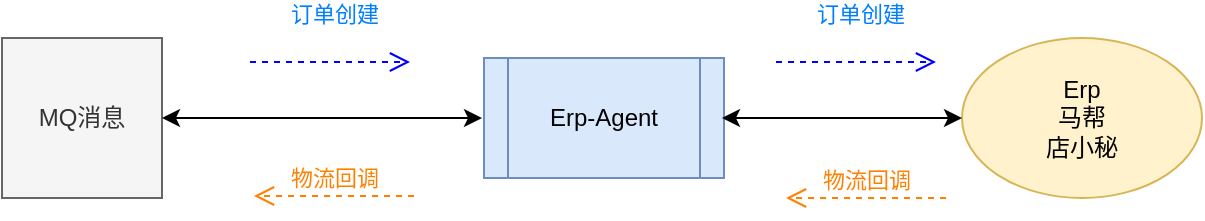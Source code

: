 <mxfile version="14.6.13" type="github">
  <diagram id="RouKwzfxXNToQLrUlVNL" name="Page-1">
    <mxGraphModel dx="1422" dy="762" grid="1" gridSize="10" guides="1" tooltips="1" connect="1" arrows="1" fold="1" page="1" pageScale="1" pageWidth="827" pageHeight="1169" math="0" shadow="0">
      <root>
        <mxCell id="0" />
        <mxCell id="1" parent="0" />
        <mxCell id="mBJ9Ztf5EjoHS6MEo9wN-1" value="Erp-Agent" style="shape=process;whiteSpace=wrap;html=1;backgroundOutline=1;fillColor=#dae8fc;strokeColor=#6c8ebf;" parent="1" vertex="1">
          <mxGeometry x="360" y="210" width="120" height="60" as="geometry" />
        </mxCell>
        <mxCell id="mBJ9Ztf5EjoHS6MEo9wN-4" value="MQ消息" style="whiteSpace=wrap;html=1;aspect=fixed;fillColor=#f5f5f5;strokeColor=#666666;fontColor=#333333;" parent="1" vertex="1">
          <mxGeometry x="119" y="200" width="80" height="80" as="geometry" />
        </mxCell>
        <mxCell id="mBJ9Ztf5EjoHS6MEo9wN-9" value="Erp&lt;br&gt;马帮&lt;br&gt;店小秘" style="ellipse;whiteSpace=wrap;html=1;fillColor=#fff2cc;strokeColor=#d6b656;" parent="1" vertex="1">
          <mxGeometry x="599" y="200" width="120" height="80" as="geometry" />
        </mxCell>
        <mxCell id="mBJ9Ztf5EjoHS6MEo9wN-19" value="" style="endArrow=classic;startArrow=classic;html=1;exitX=0;exitY=0.5;exitDx=0;exitDy=0;" parent="1" source="mBJ9Ztf5EjoHS6MEo9wN-9" edge="1">
          <mxGeometry width="50" height="50" relative="1" as="geometry">
            <mxPoint x="429" y="290" as="sourcePoint" />
            <mxPoint x="479" y="240" as="targetPoint" />
          </mxGeometry>
        </mxCell>
        <mxCell id="mBJ9Ztf5EjoHS6MEo9wN-20" value="" style="endArrow=classic;startArrow=classic;html=1;exitX=1;exitY=0.5;exitDx=0;exitDy=0;" parent="1" source="mBJ9Ztf5EjoHS6MEo9wN-4" edge="1">
          <mxGeometry width="50" height="50" relative="1" as="geometry">
            <mxPoint x="429" y="290" as="sourcePoint" />
            <mxPoint x="359" y="240" as="targetPoint" />
          </mxGeometry>
        </mxCell>
        <mxCell id="mBJ9Ztf5EjoHS6MEo9wN-30" value="&lt;font color=&quot;#ff8000&quot;&gt;物流回调&lt;/font&gt;" style="html=1;verticalAlign=bottom;endArrow=open;dashed=1;endSize=8;strokeColor=#FF8000;" parent="1" edge="1">
          <mxGeometry relative="1" as="geometry">
            <mxPoint x="325" y="279" as="sourcePoint" />
            <mxPoint x="245" y="279" as="targetPoint" />
          </mxGeometry>
        </mxCell>
        <mxCell id="mBJ9Ztf5EjoHS6MEo9wN-32" value="&lt;font color=&quot;#ff8000&quot;&gt;物流回调&lt;/font&gt;" style="html=1;verticalAlign=bottom;endArrow=open;dashed=1;endSize=8;strokeColor=#FF8000;" parent="1" edge="1">
          <mxGeometry relative="1" as="geometry">
            <mxPoint x="591" y="280" as="sourcePoint" />
            <mxPoint x="511" y="280" as="targetPoint" />
          </mxGeometry>
        </mxCell>
        <mxCell id="mBJ9Ztf5EjoHS6MEo9wN-33" value="&lt;font color=&quot;#007fff&quot;&gt;订单创建&lt;/font&gt;" style="html=1;verticalAlign=bottom;endArrow=open;dashed=1;endSize=8;fillColor=#f5f5f5;strokeColor=#0000FF;" parent="1" edge="1">
          <mxGeometry x="0.05" y="15" relative="1" as="geometry">
            <mxPoint x="243" y="212" as="sourcePoint" />
            <mxPoint x="323" y="212" as="targetPoint" />
            <mxPoint as="offset" />
          </mxGeometry>
        </mxCell>
        <mxCell id="mBJ9Ztf5EjoHS6MEo9wN-35" value="&lt;font color=&quot;#007fff&quot;&gt;订单创建&lt;/font&gt;" style="html=1;verticalAlign=bottom;endArrow=open;dashed=1;endSize=8;fillColor=#f5f5f5;strokeColor=#0000FF;" parent="1" edge="1">
          <mxGeometry x="0.05" y="15" relative="1" as="geometry">
            <mxPoint x="506" y="212" as="sourcePoint" />
            <mxPoint x="586" y="212" as="targetPoint" />
            <mxPoint as="offset" />
          </mxGeometry>
        </mxCell>
      </root>
    </mxGraphModel>
  </diagram>
</mxfile>
